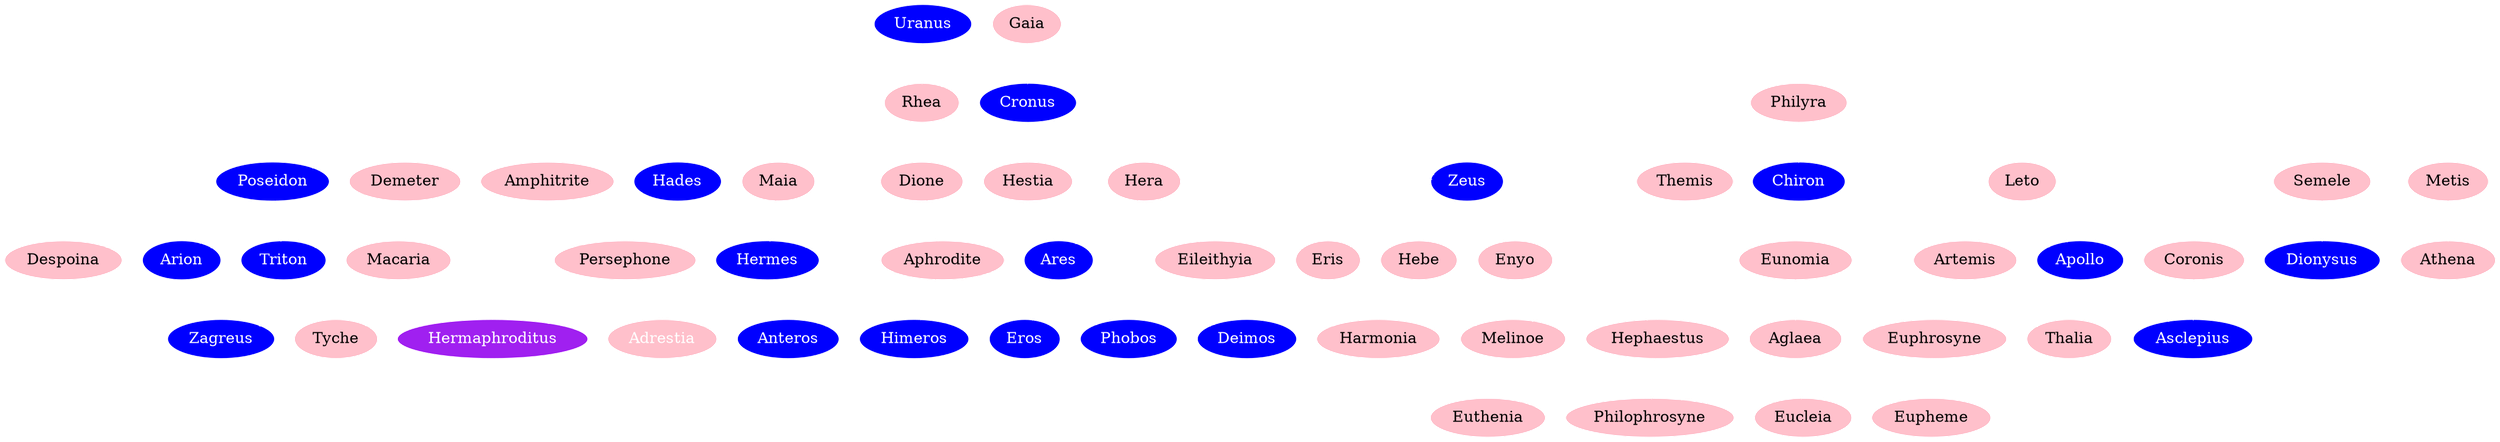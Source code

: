digraph gods {
  graph[style=filled pencolor=white bgcolor=transparent]

  Zeus[color=white fontcolor=white style=filled fillcolor=blue]
  Cronus[color=white fontcolor=white style=filled fillcolor=blue]
  Poseidon[color=white fontcolor=white style=filled fillcolor=blue]
  Ares[color=white fontcolor=white style=filled fillcolor=blue]
  Apollo[color=white fontcolor=white style=filled fillcolor=blue]
  Zagreus[color=white fontcolor=white style=filled fillcolor=blue]
  Hades[color=white fontcolor=white style=filled fillcolor=blue]
  Hermes[color=white fontcolor=white style=filled fillcolor=blue]
  Dionysus[color=white fontcolor=white style=filled fillcolor=blue]
  Uranus[color=white fontcolor=white style=filled fillcolor=blue]
  Chiron[color=white fontcolor=white style=filled fillcolor=blue]
  Triton[color=white fontcolor=white style=filled fillcolor=blue]

  Amphitrite[color=white fontcolor=black style=filled fillcolor=pink]
  Macaria[color=white fontcolor=black style=filled fillcolor=pink]
  Gaia[color=white fontcolor=black style=filled fillcolor=pink]
  Philyra[color=white fontcolor=black style=filled fillcolor=pink]
  Melinoe[color=white fontcolor=black style=filled fillcolor=pink]
  Artemis[color=white fontcolor=black style=filled fillcolor=pink]
  Semele[color=white fontcolor=black style=filled fillcolor=pink]
  Maia[color=white fontcolor=black style=filled fillcolor=pink]
  Aphrodite[color=white fontcolor=black style=filled fillcolor=pink]
  Dione[color=white fontcolor=black style=filled fillcolor=pink]
  Leto[color=white fontcolor=black style=filled fillcolor=pink]
  Hephaestus[color=white fontcolor=black style=filled fillcolor=pink]
  Hestia[color=white fontcolor=black style=filled fillcolor=pink]
  Metis[color=white fontcolor=black style=filled fillcolor=pink]
  Hera[color=white fontcolor=black style=filled fillcolor=pink]
  Athena[color=white fontcolor=black style=filled fillcolor=pink]
  Persephone[color=white fontcolor=black style=filled fillcolor=pink]
  Demeter[color=white fontcolor=black style=filled fillcolor=pink]
  Rhea[color=white fontcolor=black style=filled fillcolor=pink]
  Enyo[color=white fontcolor=black style=filled fillcolor=pink]
  Eileithyia[color=white fontcolor=black style=filled fillcolor=pink]
  Eris[color=white fontcolor=black style=filled fillcolor=pink]
  Hebe[color=white fontcolor=black style=filled fillcolor=pink]

  Cronus -> Zeus[color=white]
  Rhea -> Zeus[color=white]

  Cronus -> Hera[color=white]
  Rhea -> Hera[color=white]

  Cronus -> Demeter[color=white]
  Rhea -> Demeter[color=white]

  Cronus -> Hades[color=white]
  Rhea -> Hades[color=white]

  Cronus -> Hestia[color=white]
  Rhea -> Hestia[color=white]

  Cronus -> Poseidon[color=white]
  Rhea -> Poseidon[color=white]

  Zeus -> Persephone[color=white]
  Demeter -> Persephone[color=white]

  Zeus -> Ares[color=white]
  Hera -> Ares[color=white]

  Zeus -> Athena[color=white]
  Metis -> Athena[color=white]

  Zeus -> Apollo[color=white]
  Leto -> Apollo[color=white]

  Zeus -> Artemis[color=white]
  Leto -> Artemis[color=white]

  Persephone -> Melinoe[color=white]
  Zeus -> Melinoe[color=white]

  Persephone -> Zagreus[color=white]
  Zeus -> Zagreus[color=white]
  Hades -> Zagreus[color=white]

  Zeus -> Aphrodite[color=white]
  Dione -> Aphrodite[color=white]

  Zeus -> Hermes[color=white]
  Maia -> Hermes[color=white]

  Zeus -> Dionysus[color=white]
  Semele -> Dionysus[color=white]

  Zeus -> Hephaestus[color=white]
  Hera -> Hephaestus[color=white]

  Zeus -> Hebe[color=white]
  Hera -> Hebe[color=white]

  Zeus -> Eris[color=white]
  Hera -> Eris[color=white]

  Zeus -> Eileithyia[color=white]
  Hera -> Eileithyia[color=white]

  Zeus -> Enyo[color=white]
  Hera -> Enyo[color=white]

  Cronus -> Chiron[color=white]
  Philyra -> Chiron[color=white]

  Uranus -> Cronus[color=white]
  Gaia -> Cronus[color=white]

  Uranus -> Rhea[color=white]
  Gaia -> Rhea[color=white]

  Hades -> Macaria[color=white]

  Poseidon -> Triton[color=white]
  Amphitrite -> Triton[color=white]

  Eros[color=white fontcolor=white style=filled fillcolor=blue]
  Aphrodite -> Eros[color=white]
  Ares -> Eros[color=white]

  Phobos[color=white fontcolor=white style=filled fillcolor=blue]
  Aphrodite -> Phobos[color=white]
  Ares -> Phobos[color=white]

  Deimos[color=white fontcolor=white style=filled fillcolor=blue]
  Aphrodite -> Deimos[color=white]
  Ares -> Deimos[color=white]

  Harmonia[color=white fontcolor=black style=filled fillcolor=pink]
  Adrestia[color=white fontcolor=white style=filled fillcolor=Pink]
  Aphrodite -> Harmonia[color=white]
  Ares -> Harmonia[color=white]

  Anteros[color=white fontcolor=white style=filled fillcolor=blue]
  Aphrodite -> Anteros[color=white]
  Ares -> Anteros[color=white]

  Aphrodite -> Adrestia[color=white]
  Ares -> Adrestia[color=white]

  Himeros[color=white fontcolor=white style=filled fillcolor=blue]
  Aphrodite -> Himeros[color=white]
  Ares -> Himeros[color=white]

  Hermaphroditus[color=white fontcolor=white style=filled fillcolor=purple]
  Hermes[color=white fontcolor=white style=filled fillcolor=blue]
  Aphrodite -> Hermaphroditus[color=white]
  Hermes -> Hermaphroditus[color=white]

  Tyche[color=white fontcolor=black style=filled fillcolor=pink]
  Aphrodite -> Tyche[color=white]
  Zeus -> Tyche[color=white]
  Hermes -> Tyche[color=white]

  Eunomia[color=white fontcolor=black style=filled fillcolor=pink]
  Zeus -> Eunomia[color=white]

  Themis[color=white fontcolor=black style=filled fillcolor=pink]
  Themis -> Eunomia[color=white]

  Despoina[color=white fontcolor=black style=filled fillcolor=pink]
  Demeter -> Despoina[color=white]
  Poseidon -> Despoina[color=white]

  Arion[color=white fontcolor=white style=filled fillcolor=blue]
  Demeter -> Arion[color=white]
  Poseidon -> Arion[color=white]

  Aglaea[color=white fontcolor=black style=filled fillcolor=pink]
  Eunomia[color=white fontcolor=black style=filled fillcolor=pink]
  Zeus -> Aglaea[color=white]
  Eunomia -> Aglaea[color=white]

  Euphrosyne[color=white fontcolor=black style=filled fillcolor=pink]
  Zeus -> Euphrosyne[color=white]
  Eunomia -> Euphrosyne[color=white]

  Thalia[color=white fontcolor=black style=filled fillcolor=pink]
  Zeus -> Thalia[color=white]
  Eunomia -> Thalia[color=white]

  Eucleia[color=white fontcolor=black style=filled fillcolor=pink]
  Aglaea -> Eucleia[color=white]
  Hephaestus -> Eucleia[color=white]

  Eupheme[color=white fontcolor=black style=filled fillcolor=pink]
  Aglaea -> Eupheme[color=white]
  Hephaestus -> Eupheme[color=white]

  Euthenia[color=white fontcolor=black style=filled fillcolor=pink]
  Aglaea -> Euthenia[color=white]
  Hephaestus -> Euthenia[color=white]

  Philophrosyne[color=white fontcolor=black style=filled fillcolor=pink]
  Aglaea -> Philophrosyne[color=white]
  Hephaestus -> Philophrosyne[color=white]

  Coronis[color=white fontcolor=black style=filled fillcolor=pink]
  Asclepius[color=white fontcolor=white style=filled fillcolor=blue]
  Apollo -> Asclepius[color=white]
  Coronis -> Asclepius[color=white]
}
